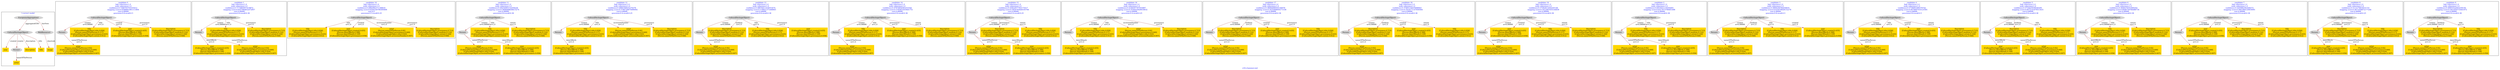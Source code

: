 digraph n0 {
fontcolor="blue"
remincross="true"
label="s16-s-hammer.xml"
subgraph cluster_0 {
label="1-correct model"
n2[style="filled",color="white",fillcolor="lightgray",label="CulturalHeritageObject1"];
n3[shape="plaintext",style="filled",fillcolor="gold",label="year"];
n4[style="filled",color="white",fillcolor="lightgray",label="Person1"];
n5[shape="plaintext",style="filled",fillcolor="gold",label="description"];
n6[shape="plaintext",style="filled",fillcolor="gold",label="title"];
n7[shape="plaintext",style="filled",fillcolor="gold",label="artist"];
n8[style="filled",color="white",fillcolor="lightgray",label="EuropeanaAggregation1"];
n9[style="filled",color="white",fillcolor="lightgray",label="WebResource1"];
n10[shape="plaintext",style="filled",fillcolor="gold",label="image"];
}
subgraph cluster_1 {
label="candidate 0\nlink coherence:1.0\nnode coherence:1.0\nconfidence:0.7266705703335412\nmapping score:0.6588901901111804\ncost:4.99999\n-precision:0.8-recall:0.5"
n12[style="filled",color="white",fillcolor="lightgray",label="CulturalHeritageObject1"];
n13[style="filled",color="white",fillcolor="lightgray",label="Person1"];
n14[shape="plaintext",style="filled",fillcolor="gold",label="title\n[CulturalHeritageObject,title,0.836]\n[Person,nameOfThePerson,0.117]\n[CulturalHeritageObject,provenance,0.035]\n[CulturalHeritageObject,extent,0.012]"];
n15[shape="plaintext",style="filled",fillcolor="gold",label="year\n[CulturalHeritageObject,created,0.435]\n[Person,dateOfBirth,0.398]\n[Person,dateOfDeath,0.109]\n[CulturalHeritageObject,provenance,0.058]"];
n16[shape="plaintext",style="filled",fillcolor="gold",label="artist\n[Person,nameOfThePerson,0.92]\n[CulturalHeritageObject,provenance,0.049]\n[CulturalHeritageObject,title,0.024]\n[CulturalHeritageObject,accessionNumber,0.007]"];
n17[shape="plaintext",style="filled",fillcolor="gold",label="description\n[CulturalHeritageObject,provenance,0.715]\n[CulturalHeritageObject,medium,0.132]\n[CulturalHeritageObject,extent,0.104]\n[Person,nameOfThePerson,0.048]"];
}
subgraph cluster_2 {
label="candidate 1\nlink coherence:1.0\nnode coherence:1.0\nconfidence:0.7173893957418872\nmapping score:0.6557964652472957\ncost:4.99999\n-precision:0.6-recall:0.38"
n19[style="filled",color="white",fillcolor="lightgray",label="CulturalHeritageObject1"];
n20[style="filled",color="white",fillcolor="lightgray",label="Person1"];
n21[shape="plaintext",style="filled",fillcolor="gold",label="year\n[CulturalHeritageObject,created,0.435]\n[Person,dateOfBirth,0.398]\n[Person,dateOfDeath,0.109]\n[CulturalHeritageObject,provenance,0.058]"];
n22[shape="plaintext",style="filled",fillcolor="gold",label="title\n[CulturalHeritageObject,title,0.836]\n[Person,nameOfThePerson,0.117]\n[CulturalHeritageObject,provenance,0.035]\n[CulturalHeritageObject,extent,0.012]"];
n23[shape="plaintext",style="filled",fillcolor="gold",label="artist\n[Person,nameOfThePerson,0.92]\n[CulturalHeritageObject,provenance,0.049]\n[CulturalHeritageObject,title,0.024]\n[CulturalHeritageObject,accessionNumber,0.007]"];
n24[shape="plaintext",style="filled",fillcolor="gold",label="description\n[CulturalHeritageObject,provenance,0.715]\n[CulturalHeritageObject,medium,0.132]\n[CulturalHeritageObject,extent,0.104]\n[Person,nameOfThePerson,0.048]"];
}
subgraph cluster_3 {
label="candidate 10\nlink coherence:1.0\nnode coherence:1.0\nconfidence:0.4982992371186816\nmapping score:0.6244330790395606\ncost:4.0\n-precision:0.5-recall:0.25"
n26[style="filled",color="white",fillcolor="lightgray",label="CulturalHeritageObject1"];
n27[shape="plaintext",style="filled",fillcolor="gold",label="title\n[CulturalHeritageObject,title,0.836]\n[Person,nameOfThePerson,0.117]\n[CulturalHeritageObject,provenance,0.035]\n[CulturalHeritageObject,extent,0.012]"];
n28[shape="plaintext",style="filled",fillcolor="gold",label="year\n[CulturalHeritageObject,created,0.435]\n[Person,dateOfBirth,0.398]\n[Person,dateOfDeath,0.109]\n[CulturalHeritageObject,provenance,0.058]"];
n29[shape="plaintext",style="filled",fillcolor="gold",label="artist\n[Person,nameOfThePerson,0.92]\n[CulturalHeritageObject,provenance,0.049]\n[CulturalHeritageObject,title,0.024]\n[CulturalHeritageObject,accessionNumber,0.007]"];
n30[shape="plaintext",style="filled",fillcolor="gold",label="description\n[CulturalHeritageObject,provenance,0.715]\n[CulturalHeritageObject,medium,0.132]\n[CulturalHeritageObject,extent,0.104]\n[Person,nameOfThePerson,0.048]"];
}
subgraph cluster_4 {
label="candidate 11\nlink coherence:1.0\nnode coherence:1.0\nconfidence:0.49254065152458226\nmapping score:0.5808468838415274\ncost:4.99999\n-precision:0.6-recall:0.38"
n32[style="filled",color="white",fillcolor="lightgray",label="CulturalHeritageObject1"];
n33[style="filled",color="white",fillcolor="lightgray",label="Person1"];
n34[shape="plaintext",style="filled",fillcolor="gold",label="title\n[CulturalHeritageObject,title,0.836]\n[Person,nameOfThePerson,0.117]\n[CulturalHeritageObject,provenance,0.035]\n[CulturalHeritageObject,extent,0.012]"];
n35[shape="plaintext",style="filled",fillcolor="gold",label="artist\n[Person,nameOfThePerson,0.92]\n[CulturalHeritageObject,provenance,0.049]\n[CulturalHeritageObject,title,0.024]\n[CulturalHeritageObject,accessionNumber,0.007]"];
n36[shape="plaintext",style="filled",fillcolor="gold",label="year\n[CulturalHeritageObject,created,0.435]\n[Person,dateOfBirth,0.398]\n[Person,dateOfDeath,0.109]\n[CulturalHeritageObject,provenance,0.058]"];
n37[shape="plaintext",style="filled",fillcolor="gold",label="description\n[CulturalHeritageObject,provenance,0.715]\n[CulturalHeritageObject,medium,0.132]\n[CulturalHeritageObject,extent,0.104]\n[Person,nameOfThePerson,0.048]"];
}
subgraph cluster_5 {
label="candidate 12\nlink coherence:1.0\nnode coherence:1.0\nconfidence:0.4890180625270276\nmapping score:0.5796726875090092\ncost:4.99999\n-precision:0.4-recall:0.25"
n39[style="filled",color="white",fillcolor="lightgray",label="CulturalHeritageObject1"];
n40[style="filled",color="white",fillcolor="lightgray",label="Person1"];
n41[shape="plaintext",style="filled",fillcolor="gold",label="year\n[CulturalHeritageObject,created,0.435]\n[Person,dateOfBirth,0.398]\n[Person,dateOfDeath,0.109]\n[CulturalHeritageObject,provenance,0.058]"];
n42[shape="plaintext",style="filled",fillcolor="gold",label="title\n[CulturalHeritageObject,title,0.836]\n[Person,nameOfThePerson,0.117]\n[CulturalHeritageObject,provenance,0.035]\n[CulturalHeritageObject,extent,0.012]"];
n43[shape="plaintext",style="filled",fillcolor="gold",label="artist\n[Person,nameOfThePerson,0.92]\n[CulturalHeritageObject,provenance,0.049]\n[CulturalHeritageObject,title,0.024]\n[CulturalHeritageObject,accessionNumber,0.007]"];
n44[shape="plaintext",style="filled",fillcolor="gold",label="description\n[CulturalHeritageObject,provenance,0.715]\n[CulturalHeritageObject,medium,0.132]\n[CulturalHeritageObject,extent,0.104]\n[Person,nameOfThePerson,0.048]"];
}
subgraph cluster_6 {
label="candidate 13\nlink coherence:1.0\nnode coherence:1.0\nconfidence:0.48676411434053474\nmapping score:0.578921371446845\ncost:4.99999\n-precision:0.6-recall:0.38"
n46[style="filled",color="white",fillcolor="lightgray",label="CulturalHeritageObject1"];
n47[style="filled",color="white",fillcolor="lightgray",label="Person1"];
n48[shape="plaintext",style="filled",fillcolor="gold",label="description\n[CulturalHeritageObject,provenance,0.715]\n[CulturalHeritageObject,medium,0.132]\n[CulturalHeritageObject,extent,0.104]\n[Person,nameOfThePerson,0.048]"];
n49[shape="plaintext",style="filled",fillcolor="gold",label="title\n[CulturalHeritageObject,title,0.836]\n[Person,nameOfThePerson,0.117]\n[CulturalHeritageObject,provenance,0.035]\n[CulturalHeritageObject,extent,0.012]"];
n50[shape="plaintext",style="filled",fillcolor="gold",label="artist\n[Person,nameOfThePerson,0.92]\n[CulturalHeritageObject,provenance,0.049]\n[CulturalHeritageObject,title,0.024]\n[CulturalHeritageObject,accessionNumber,0.007]"];
n51[shape="plaintext",style="filled",fillcolor="gold",label="year\n[CulturalHeritageObject,created,0.435]\n[Person,dateOfBirth,0.398]\n[Person,dateOfDeath,0.109]\n[CulturalHeritageObject,provenance,0.058]"];
}
subgraph cluster_7 {
label="candidate 14\nlink coherence:1.0\nnode coherence:1.0\nconfidence:0.47974954583252544\nmapping score:0.5765831819441751\ncost:4.99999\n-precision:0.6-recall:0.38"
n53[style="filled",color="white",fillcolor="lightgray",label="CulturalHeritageObject1"];
n54[style="filled",color="white",fillcolor="lightgray",label="Person1"];
n55[shape="plaintext",style="filled",fillcolor="gold",label="title\n[CulturalHeritageObject,title,0.836]\n[Person,nameOfThePerson,0.117]\n[CulturalHeritageObject,provenance,0.035]\n[CulturalHeritageObject,extent,0.012]"];
n56[shape="plaintext",style="filled",fillcolor="gold",label="artist\n[Person,nameOfThePerson,0.92]\n[CulturalHeritageObject,provenance,0.049]\n[CulturalHeritageObject,title,0.024]\n[CulturalHeritageObject,accessionNumber,0.007]"];
n57[shape="plaintext",style="filled",fillcolor="gold",label="year\n[CulturalHeritageObject,created,0.435]\n[Person,dateOfBirth,0.398]\n[Person,dateOfDeath,0.109]\n[CulturalHeritageObject,provenance,0.058]"];
n58[shape="plaintext",style="filled",fillcolor="gold",label="description\n[CulturalHeritageObject,provenance,0.715]\n[CulturalHeritageObject,medium,0.132]\n[CulturalHeritageObject,extent,0.104]\n[Person,nameOfThePerson,0.048]"];
}
subgraph cluster_8 {
label="candidate 15\nlink coherence:1.0\nnode coherence:1.0\nconfidence:0.43922977783173517\nmapping score:0.5630765926105784\ncost:4.99999\n-precision:0.4-recall:0.25"
n60[style="filled",color="white",fillcolor="lightgray",label="CulturalHeritageObject1"];
n61[style="filled",color="white",fillcolor="lightgray",label="Person1"];
n62[shape="plaintext",style="filled",fillcolor="gold",label="artist\n[Person,nameOfThePerson,0.92]\n[CulturalHeritageObject,provenance,0.049]\n[CulturalHeritageObject,title,0.024]\n[CulturalHeritageObject,accessionNumber,0.007]"];
n63[shape="plaintext",style="filled",fillcolor="gold",label="description\n[CulturalHeritageObject,provenance,0.715]\n[CulturalHeritageObject,medium,0.132]\n[CulturalHeritageObject,extent,0.104]\n[Person,nameOfThePerson,0.048]"];
n64[shape="plaintext",style="filled",fillcolor="gold",label="year\n[CulturalHeritageObject,created,0.435]\n[Person,dateOfBirth,0.398]\n[Person,dateOfDeath,0.109]\n[CulturalHeritageObject,provenance,0.058]"];
n65[shape="plaintext",style="filled",fillcolor="gold",label="title\n[CulturalHeritageObject,title,0.836]\n[Person,nameOfThePerson,0.117]\n[CulturalHeritageObject,provenance,0.035]\n[CulturalHeritageObject,extent,0.012]"];
}
subgraph cluster_9 {
label="candidate 16\nlink coherence:1.0\nnode coherence:1.0\nconfidence:0.4169307787055897\nmapping score:0.5556435929018632\ncost:4.99999\n-precision:0.4-recall:0.25"
n67[style="filled",color="white",fillcolor="lightgray",label="CulturalHeritageObject1"];
n68[style="filled",color="white",fillcolor="lightgray",label="Person1"];
n69[shape="plaintext",style="filled",fillcolor="gold",label="title\n[CulturalHeritageObject,title,0.836]\n[Person,nameOfThePerson,0.117]\n[CulturalHeritageObject,provenance,0.035]\n[CulturalHeritageObject,extent,0.012]"];
n70[shape="plaintext",style="filled",fillcolor="gold",label="artist\n[Person,nameOfThePerson,0.92]\n[CulturalHeritageObject,provenance,0.049]\n[CulturalHeritageObject,title,0.024]\n[CulturalHeritageObject,accessionNumber,0.007]"];
n71[shape="plaintext",style="filled",fillcolor="gold",label="description\n[CulturalHeritageObject,provenance,0.715]\n[CulturalHeritageObject,medium,0.132]\n[CulturalHeritageObject,extent,0.104]\n[Person,nameOfThePerson,0.048]"];
n72[shape="plaintext",style="filled",fillcolor="gold",label="year\n[CulturalHeritageObject,created,0.435]\n[Person,dateOfBirth,0.398]\n[Person,dateOfDeath,0.109]\n[CulturalHeritageObject,provenance,0.058]"];
}
subgraph cluster_10 {
label="candidate 17\nlink coherence:1.0\nnode coherence:1.0\nconfidence:0.38064068505146076\nmapping score:0.5435468950171536\ncost:4.99999\n-precision:0.6-recall:0.38"
n74[style="filled",color="white",fillcolor="lightgray",label="CulturalHeritageObject1"];
n75[style="filled",color="white",fillcolor="lightgray",label="Person1"];
n76[shape="plaintext",style="filled",fillcolor="gold",label="description\n[CulturalHeritageObject,provenance,0.715]\n[CulturalHeritageObject,medium,0.132]\n[CulturalHeritageObject,extent,0.104]\n[Person,nameOfThePerson,0.048]"];
n77[shape="plaintext",style="filled",fillcolor="gold",label="year\n[CulturalHeritageObject,created,0.435]\n[Person,dateOfBirth,0.398]\n[Person,dateOfDeath,0.109]\n[CulturalHeritageObject,provenance,0.058]"];
n78[shape="plaintext",style="filled",fillcolor="gold",label="artist\n[Person,nameOfThePerson,0.92]\n[CulturalHeritageObject,provenance,0.049]\n[CulturalHeritageObject,title,0.024]\n[CulturalHeritageObject,accessionNumber,0.007]"];
n79[shape="plaintext",style="filled",fillcolor="gold",label="title\n[CulturalHeritageObject,title,0.836]\n[Person,nameOfThePerson,0.117]\n[CulturalHeritageObject,provenance,0.035]\n[CulturalHeritageObject,extent,0.012]"];
}
subgraph cluster_11 {
label="candidate 18\nlink coherence:1.0\nnode coherence:1.0\nconfidence:0.37485134435696943\nmapping score:0.5416171147856564\ncost:4.99999\n-precision:0.6-recall:0.38"
n81[style="filled",color="white",fillcolor="lightgray",label="CulturalHeritageObject1"];
n82[style="filled",color="white",fillcolor="lightgray",label="Person1"];
n83[shape="plaintext",style="filled",fillcolor="gold",label="description\n[CulturalHeritageObject,provenance,0.715]\n[CulturalHeritageObject,medium,0.132]\n[CulturalHeritageObject,extent,0.104]\n[Person,nameOfThePerson,0.048]"];
n84[shape="plaintext",style="filled",fillcolor="gold",label="year\n[CulturalHeritageObject,created,0.435]\n[Person,dateOfBirth,0.398]\n[Person,dateOfDeath,0.109]\n[CulturalHeritageObject,provenance,0.058]"];
n85[shape="plaintext",style="filled",fillcolor="gold",label="artist\n[Person,nameOfThePerson,0.92]\n[CulturalHeritageObject,provenance,0.049]\n[CulturalHeritageObject,title,0.024]\n[CulturalHeritageObject,accessionNumber,0.007]"];
n86[shape="plaintext",style="filled",fillcolor="gold",label="title\n[CulturalHeritageObject,title,0.836]\n[Person,nameOfThePerson,0.117]\n[CulturalHeritageObject,provenance,0.035]\n[CulturalHeritageObject,extent,0.012]"];
}
subgraph cluster_12 {
label="candidate 19\nlink coherence:1.0\nnode coherence:1.0\nconfidence:0.37362611654345146\nmapping score:0.5412087055144839\ncost:4.99999\n-precision:0.6-recall:0.38"
n88[style="filled",color="white",fillcolor="lightgray",label="CulturalHeritageObject1"];
n89[style="filled",color="white",fillcolor="lightgray",label="Person1"];
n90[shape="plaintext",style="filled",fillcolor="gold",label="year\n[CulturalHeritageObject,created,0.435]\n[Person,dateOfBirth,0.398]\n[Person,dateOfDeath,0.109]\n[CulturalHeritageObject,provenance,0.058]"];
n91[shape="plaintext",style="filled",fillcolor="gold",label="artist\n[Person,nameOfThePerson,0.92]\n[CulturalHeritageObject,provenance,0.049]\n[CulturalHeritageObject,title,0.024]\n[CulturalHeritageObject,accessionNumber,0.007]"];
n92[shape="plaintext",style="filled",fillcolor="gold",label="title\n[CulturalHeritageObject,title,0.836]\n[Person,nameOfThePerson,0.117]\n[CulturalHeritageObject,provenance,0.035]\n[CulturalHeritageObject,extent,0.012]"];
n93[shape="plaintext",style="filled",fillcolor="gold",label="description\n[CulturalHeritageObject,provenance,0.715]\n[CulturalHeritageObject,medium,0.132]\n[CulturalHeritageObject,extent,0.104]\n[Person,nameOfThePerson,0.048]"];
}
subgraph cluster_13 {
label="candidate 2\nlink coherence:1.0\nnode coherence:1.0\nconfidence:0.6453021119204493\nmapping score:0.6317673706401498\ncost:4.99999\n-precision:0.6-recall:0.38"
n95[style="filled",color="white",fillcolor="lightgray",label="CulturalHeritageObject1"];
n96[style="filled",color="white",fillcolor="lightgray",label="Person1"];
n97[shape="plaintext",style="filled",fillcolor="gold",label="title\n[CulturalHeritageObject,title,0.836]\n[Person,nameOfThePerson,0.117]\n[CulturalHeritageObject,provenance,0.035]\n[CulturalHeritageObject,extent,0.012]"];
n98[shape="plaintext",style="filled",fillcolor="gold",label="artist\n[Person,nameOfThePerson,0.92]\n[CulturalHeritageObject,provenance,0.049]\n[CulturalHeritageObject,title,0.024]\n[CulturalHeritageObject,accessionNumber,0.007]"];
n99[shape="plaintext",style="filled",fillcolor="gold",label="description\n[CulturalHeritageObject,provenance,0.715]\n[CulturalHeritageObject,medium,0.132]\n[CulturalHeritageObject,extent,0.104]\n[Person,nameOfThePerson,0.048]"];
n100[shape="plaintext",style="filled",fillcolor="gold",label="year\n[CulturalHeritageObject,created,0.435]\n[Person,dateOfBirth,0.398]\n[Person,dateOfDeath,0.109]\n[CulturalHeritageObject,provenance,0.058]"];
}
subgraph cluster_14 {
label="candidate 3\nlink coherence:1.0\nnode coherence:1.0\nconfidence:0.5809236784456835\nmapping score:0.6103078928152278\ncost:4.99999\n-precision:0.8-recall:0.5"
n102[style="filled",color="white",fillcolor="lightgray",label="CulturalHeritageObject1"];
n103[style="filled",color="white",fillcolor="lightgray",label="Person1"];
n104[shape="plaintext",style="filled",fillcolor="gold",label="description\n[CulturalHeritageObject,provenance,0.715]\n[CulturalHeritageObject,medium,0.132]\n[CulturalHeritageObject,extent,0.104]\n[Person,nameOfThePerson,0.048]"];
n105[shape="plaintext",style="filled",fillcolor="gold",label="title\n[CulturalHeritageObject,title,0.836]\n[Person,nameOfThePerson,0.117]\n[CulturalHeritageObject,provenance,0.035]\n[CulturalHeritageObject,extent,0.012]"];
n106[shape="plaintext",style="filled",fillcolor="gold",label="year\n[CulturalHeritageObject,created,0.435]\n[Person,dateOfBirth,0.398]\n[Person,dateOfDeath,0.109]\n[CulturalHeritageObject,provenance,0.058]"];
n107[shape="plaintext",style="filled",fillcolor="gold",label="artist\n[Person,nameOfThePerson,0.92]\n[CulturalHeritageObject,provenance,0.049]\n[CulturalHeritageObject,title,0.024]\n[CulturalHeritageObject,accessionNumber,0.007]"];
}
subgraph cluster_15 {
label="candidate 4\nlink coherence:1.0\nnode coherence:1.0\nconfidence:0.5739091099376742\nmapping score:0.6079697033125581\ncost:4.99999\n-precision:0.8-recall:0.5"
n109[style="filled",color="white",fillcolor="lightgray",label="CulturalHeritageObject1"];
n110[style="filled",color="white",fillcolor="lightgray",label="Person1"];
n111[shape="plaintext",style="filled",fillcolor="gold",label="title\n[CulturalHeritageObject,title,0.836]\n[Person,nameOfThePerson,0.117]\n[CulturalHeritageObject,provenance,0.035]\n[CulturalHeritageObject,extent,0.012]"];
n112[shape="plaintext",style="filled",fillcolor="gold",label="year\n[CulturalHeritageObject,created,0.435]\n[Person,dateOfBirth,0.398]\n[Person,dateOfDeath,0.109]\n[CulturalHeritageObject,provenance,0.058]"];
n113[shape="plaintext",style="filled",fillcolor="gold",label="artist\n[Person,nameOfThePerson,0.92]\n[CulturalHeritageObject,provenance,0.049]\n[CulturalHeritageObject,title,0.024]\n[CulturalHeritageObject,accessionNumber,0.007]"];
n114[shape="plaintext",style="filled",fillcolor="gold",label="description\n[CulturalHeritageObject,provenance,0.715]\n[CulturalHeritageObject,medium,0.132]\n[CulturalHeritageObject,extent,0.104]\n[Person,nameOfThePerson,0.048]"];
}
subgraph cluster_16 {
label="candidate 5\nlink coherence:1.0\nnode coherence:1.0\nconfidence:0.5716425038540295\nmapping score:0.6072141679513431\ncost:4.99999\n-precision:0.6-recall:0.38"
n116[style="filled",color="white",fillcolor="lightgray",label="CulturalHeritageObject1"];
n117[style="filled",color="white",fillcolor="lightgray",label="Person1"];
n118[shape="plaintext",style="filled",fillcolor="gold",label="description\n[CulturalHeritageObject,provenance,0.715]\n[CulturalHeritageObject,medium,0.132]\n[CulturalHeritageObject,extent,0.104]\n[Person,nameOfThePerson,0.048]"];
n119[shape="plaintext",style="filled",fillcolor="gold",label="year\n[CulturalHeritageObject,created,0.435]\n[Person,dateOfBirth,0.398]\n[Person,dateOfDeath,0.109]\n[CulturalHeritageObject,provenance,0.058]"];
n120[shape="plaintext",style="filled",fillcolor="gold",label="title\n[CulturalHeritageObject,title,0.836]\n[Person,nameOfThePerson,0.117]\n[CulturalHeritageObject,provenance,0.035]\n[CulturalHeritageObject,extent,0.012]"];
n121[shape="plaintext",style="filled",fillcolor="gold",label="artist\n[Person,nameOfThePerson,0.92]\n[CulturalHeritageObject,provenance,0.049]\n[CulturalHeritageObject,title,0.024]\n[CulturalHeritageObject,accessionNumber,0.007]"];
}
subgraph cluster_17 {
label="candidate 6\nlink coherence:1.0\nnode coherence:1.0\nconfidence:0.5646279353460202\nmapping score:0.6048759784486734\ncost:4.99999\n-precision:0.6-recall:0.38"
n123[style="filled",color="white",fillcolor="lightgray",label="CulturalHeritageObject1"];
n124[style="filled",color="white",fillcolor="lightgray",label="Person1"];
n125[shape="plaintext",style="filled",fillcolor="gold",label="year\n[CulturalHeritageObject,created,0.435]\n[Person,dateOfBirth,0.398]\n[Person,dateOfDeath,0.109]\n[CulturalHeritageObject,provenance,0.058]"];
n126[shape="plaintext",style="filled",fillcolor="gold",label="title\n[CulturalHeritageObject,title,0.836]\n[Person,nameOfThePerson,0.117]\n[CulturalHeritageObject,provenance,0.035]\n[CulturalHeritageObject,extent,0.012]"];
n127[shape="plaintext",style="filled",fillcolor="gold",label="artist\n[Person,nameOfThePerson,0.92]\n[CulturalHeritageObject,provenance,0.049]\n[CulturalHeritageObject,title,0.024]\n[CulturalHeritageObject,accessionNumber,0.007]"];
n128[shape="plaintext",style="filled",fillcolor="gold",label="description\n[CulturalHeritageObject,provenance,0.715]\n[CulturalHeritageObject,medium,0.132]\n[CulturalHeritageObject,extent,0.104]\n[Person,nameOfThePerson,0.048]"];
}
subgraph cluster_18 {
label="candidate 7\nlink coherence:1.0\nnode coherence:1.0\nconfidence:0.5205982362448272\nmapping score:0.5901994120816091\ncost:4.99999\n-precision:0.6-recall:0.38"
n130[style="filled",color="white",fillcolor="lightgray",label="CulturalHeritageObject1"];
n131[style="filled",color="white",fillcolor="lightgray",label="Person1"];
n132[shape="plaintext",style="filled",fillcolor="gold",label="year\n[CulturalHeritageObject,created,0.435]\n[Person,dateOfBirth,0.398]\n[Person,dateOfDeath,0.109]\n[CulturalHeritageObject,provenance,0.058]"];
n133[shape="plaintext",style="filled",fillcolor="gold",label="artist\n[Person,nameOfThePerson,0.92]\n[CulturalHeritageObject,provenance,0.049]\n[CulturalHeritageObject,title,0.024]\n[CulturalHeritageObject,accessionNumber,0.007]"];
n134[shape="plaintext",style="filled",fillcolor="gold",label="description\n[CulturalHeritageObject,provenance,0.715]\n[CulturalHeritageObject,medium,0.132]\n[CulturalHeritageObject,extent,0.104]\n[Person,nameOfThePerson,0.048]"];
n135[shape="plaintext",style="filled",fillcolor="gold",label="title\n[CulturalHeritageObject,title,0.836]\n[Person,nameOfThePerson,0.117]\n[CulturalHeritageObject,provenance,0.035]\n[CulturalHeritageObject,extent,0.012]"];
}
subgraph cluster_19 {
label="candidate 8\nlink coherence:1.0\nnode coherence:1.0\nconfidence:0.5113170616531731\nmapping score:0.5871056872177244\ncost:4.99999\n-precision:0.4-recall:0.25"
n137[style="filled",color="white",fillcolor="lightgray",label="CulturalHeritageObject1"];
n138[style="filled",color="white",fillcolor="lightgray",label="Person1"];
n139[shape="plaintext",style="filled",fillcolor="gold",label="year\n[CulturalHeritageObject,created,0.435]\n[Person,dateOfBirth,0.398]\n[Person,dateOfDeath,0.109]\n[CulturalHeritageObject,provenance,0.058]"];
n140[shape="plaintext",style="filled",fillcolor="gold",label="artist\n[Person,nameOfThePerson,0.92]\n[CulturalHeritageObject,provenance,0.049]\n[CulturalHeritageObject,title,0.024]\n[CulturalHeritageObject,accessionNumber,0.007]"];
n141[shape="plaintext",style="filled",fillcolor="gold",label="description\n[CulturalHeritageObject,provenance,0.715]\n[CulturalHeritageObject,medium,0.132]\n[CulturalHeritageObject,extent,0.104]\n[Person,nameOfThePerson,0.048]"];
n142[shape="plaintext",style="filled",fillcolor="gold",label="title\n[CulturalHeritageObject,title,0.836]\n[Person,nameOfThePerson,0.117]\n[CulturalHeritageObject,provenance,0.035]\n[CulturalHeritageObject,extent,0.012]"];
}
subgraph cluster_20 {
label="candidate 9\nlink coherence:1.0\nnode coherence:1.0\nconfidence:0.49955522003259156\nmapping score:0.5831850733441972\ncost:4.99999\n-precision:0.6-recall:0.38"
n144[style="filled",color="white",fillcolor="lightgray",label="CulturalHeritageObject1"];
n145[style="filled",color="white",fillcolor="lightgray",label="Person1"];
n146[shape="plaintext",style="filled",fillcolor="gold",label="description\n[CulturalHeritageObject,provenance,0.715]\n[CulturalHeritageObject,medium,0.132]\n[CulturalHeritageObject,extent,0.104]\n[Person,nameOfThePerson,0.048]"];
n147[shape="plaintext",style="filled",fillcolor="gold",label="title\n[CulturalHeritageObject,title,0.836]\n[Person,nameOfThePerson,0.117]\n[CulturalHeritageObject,provenance,0.035]\n[CulturalHeritageObject,extent,0.012]"];
n148[shape="plaintext",style="filled",fillcolor="gold",label="artist\n[Person,nameOfThePerson,0.92]\n[CulturalHeritageObject,provenance,0.049]\n[CulturalHeritageObject,title,0.024]\n[CulturalHeritageObject,accessionNumber,0.007]"];
n149[shape="plaintext",style="filled",fillcolor="gold",label="year\n[CulturalHeritageObject,created,0.435]\n[Person,dateOfBirth,0.398]\n[Person,dateOfDeath,0.109]\n[CulturalHeritageObject,provenance,0.058]"];
}
n2 -> n3[color="brown",fontcolor="black",label="created"]
n2 -> n4[color="brown",fontcolor="black",label="creator"]
n2 -> n5[color="brown",fontcolor="black",label="description"]
n2 -> n6[color="brown",fontcolor="black",label="title"]
n4 -> n7[color="brown",fontcolor="black",label="nameOfThePerson"]
n8 -> n2[color="brown",fontcolor="black",label="aggregatedCHO"]
n8 -> n9[color="brown",fontcolor="black",label="hasView"]
n9 -> n10[color="brown",fontcolor="black",label="classLink"]
n12 -> n13[color="brown",fontcolor="black",label="creator\nw=0.99999"]
n12 -> n14[color="brown",fontcolor="black",label="title\nw=1.0"]
n12 -> n15[color="brown",fontcolor="black",label="created\nw=1.0"]
n13 -> n16[color="brown",fontcolor="black",label="nameOfThePerson\nw=1.0"]
n12 -> n17[color="brown",fontcolor="black",label="provenance\nw=1.0"]
n19 -> n20[color="brown",fontcolor="black",label="creator\nw=0.99999"]
n20 -> n21[color="brown",fontcolor="black",label="dateOfBirth\nw=1.0"]
n19 -> n22[color="brown",fontcolor="black",label="title\nw=1.0"]
n20 -> n23[color="brown",fontcolor="black",label="nameOfThePerson\nw=1.0"]
n19 -> n24[color="brown",fontcolor="black",label="provenance\nw=1.0"]
n26 -> n27[color="brown",fontcolor="black",label="title\nw=1.0"]
n26 -> n28[color="brown",fontcolor="black",label="created\nw=1.0"]
n26 -> n29[color="brown",fontcolor="black",label="accessionNumber\nw=1.0"]
n26 -> n30[color="brown",fontcolor="black",label="provenance\nw=1.0"]
n32 -> n33[color="brown",fontcolor="black",label="creator\nw=0.99999"]
n32 -> n34[color="brown",fontcolor="black",label="title\nw=1.0"]
n33 -> n35[color="brown",fontcolor="black",label="nameOfThePerson\nw=1.0"]
n33 -> n36[color="brown",fontcolor="black",label="dateOfDeath\nw=1.0"]
n32 -> n37[color="brown",fontcolor="black",label="extent\nw=1.0"]
n39 -> n40[color="brown",fontcolor="black",label="creator\nw=0.99999"]
n40 -> n41[color="brown",fontcolor="black",label="dateOfBirth\nw=1.0"]
n39 -> n42[color="brown",fontcolor="black",label="title\nw=1.0"]
n39 -> n43[color="brown",fontcolor="black",label="accessionNumber\nw=1.0"]
n39 -> n44[color="brown",fontcolor="black",label="provenance\nw=1.0"]
n46 -> n47[color="brown",fontcolor="black",label="creator\nw=0.99999"]
n46 -> n48[color="brown",fontcolor="black",label="medium\nw=1.0"]
n46 -> n49[color="brown",fontcolor="black",label="title\nw=1.0"]
n47 -> n50[color="brown",fontcolor="black",label="nameOfThePerson\nw=1.0"]
n46 -> n51[color="brown",fontcolor="black",label="provenance\nw=1.0"]
n53 -> n54[color="brown",fontcolor="black",label="creator\nw=0.99999"]
n53 -> n55[color="brown",fontcolor="black",label="title\nw=1.0"]
n54 -> n56[color="brown",fontcolor="black",label="nameOfThePerson\nw=1.0"]
n53 -> n57[color="brown",fontcolor="black",label="provenance\nw=1.0"]
n53 -> n58[color="brown",fontcolor="black",label="extent\nw=1.0"]
n60 -> n61[color="brown",fontcolor="black",label="creator\nw=0.99999"]
n61 -> n62[color="brown",fontcolor="black",label="nameOfThePerson\nw=1.0"]
n60 -> n63[color="brown",fontcolor="black",label="provenance\nw=1.0"]
n61 -> n64[color="brown",fontcolor="black",label="dateOfDeath\nw=1.0"]
n60 -> n65[color="brown",fontcolor="black",label="extent\nw=1.0"]
n67 -> n68[color="brown",fontcolor="black",label="creator\nw=0.99999"]
n67 -> n69[color="brown",fontcolor="black",label="title\nw=1.0"]
n67 -> n70[color="brown",fontcolor="black",label="accessionNumber\nw=1.0"]
n67 -> n71[color="brown",fontcolor="black",label="provenance\nw=1.0"]
n68 -> n72[color="brown",fontcolor="black",label="dateOfDeath\nw=1.0"]
n74 -> n75[color="brown",fontcolor="black",label="creator\nw=0.99999"]
n74 -> n76[color="brown",fontcolor="black",label="medium\nw=1.0"]
n74 -> n77[color="brown",fontcolor="black",label="created\nw=1.0"]
n75 -> n78[color="brown",fontcolor="black",label="nameOfThePerson\nw=1.0"]
n74 -> n79[color="brown",fontcolor="black",label="provenance\nw=1.0"]
n81 -> n82[color="brown",fontcolor="black",label="creator\nw=0.99999"]
n81 -> n83[color="brown",fontcolor="black",label="medium\nw=1.0"]
n81 -> n84[color="brown",fontcolor="black",label="created\nw=1.0"]
n82 -> n85[color="brown",fontcolor="black",label="nameOfThePerson\nw=1.0"]
n81 -> n86[color="brown",fontcolor="black",label="extent\nw=1.0"]
n88 -> n89[color="brown",fontcolor="black",label="creator\nw=0.99999"]
n88 -> n90[color="brown",fontcolor="black",label="created\nw=1.0"]
n89 -> n91[color="brown",fontcolor="black",label="nameOfThePerson\nw=1.0"]
n88 -> n92[color="brown",fontcolor="black",label="provenance\nw=1.0"]
n88 -> n93[color="brown",fontcolor="black",label="extent\nw=1.0"]
n95 -> n96[color="brown",fontcolor="black",label="creator\nw=0.99999"]
n95 -> n97[color="brown",fontcolor="black",label="title\nw=1.0"]
n96 -> n98[color="brown",fontcolor="black",label="nameOfThePerson\nw=1.0"]
n95 -> n99[color="brown",fontcolor="black",label="provenance\nw=1.0"]
n96 -> n100[color="brown",fontcolor="black",label="dateOfDeath\nw=1.0"]
n102 -> n103[color="brown",fontcolor="black",label="creator\nw=0.99999"]
n102 -> n104[color="brown",fontcolor="black",label="medium\nw=1.0"]
n102 -> n105[color="brown",fontcolor="black",label="title\nw=1.0"]
n102 -> n106[color="brown",fontcolor="black",label="created\nw=1.0"]
n103 -> n107[color="brown",fontcolor="black",label="nameOfThePerson\nw=1.0"]
n109 -> n110[color="brown",fontcolor="black",label="creator\nw=0.99999"]
n109 -> n111[color="brown",fontcolor="black",label="title\nw=1.0"]
n109 -> n112[color="brown",fontcolor="black",label="created\nw=1.0"]
n110 -> n113[color="brown",fontcolor="black",label="nameOfThePerson\nw=1.0"]
n109 -> n114[color="brown",fontcolor="black",label="extent\nw=1.0"]
n116 -> n117[color="brown",fontcolor="black",label="creator\nw=0.99999"]
n116 -> n118[color="brown",fontcolor="black",label="medium\nw=1.0"]
n117 -> n119[color="brown",fontcolor="black",label="dateOfBirth\nw=1.0"]
n116 -> n120[color="brown",fontcolor="black",label="title\nw=1.0"]
n117 -> n121[color="brown",fontcolor="black",label="nameOfThePerson\nw=1.0"]
n123 -> n124[color="brown",fontcolor="black",label="creator\nw=0.99999"]
n124 -> n125[color="brown",fontcolor="black",label="dateOfBirth\nw=1.0"]
n123 -> n126[color="brown",fontcolor="black",label="title\nw=1.0"]
n124 -> n127[color="brown",fontcolor="black",label="nameOfThePerson\nw=1.0"]
n123 -> n128[color="brown",fontcolor="black",label="extent\nw=1.0"]
n130 -> n131[color="brown",fontcolor="black",label="creator\nw=0.99999"]
n130 -> n132[color="brown",fontcolor="black",label="created\nw=1.0"]
n131 -> n133[color="brown",fontcolor="black",label="nameOfThePerson\nw=1.0"]
n130 -> n134[color="brown",fontcolor="black",label="provenance\nw=1.0"]
n130 -> n135[color="brown",fontcolor="black",label="extent\nw=1.0"]
n137 -> n138[color="brown",fontcolor="black",label="creator\nw=0.99999"]
n138 -> n139[color="brown",fontcolor="black",label="dateOfBirth\nw=1.0"]
n138 -> n140[color="brown",fontcolor="black",label="nameOfThePerson\nw=1.0"]
n137 -> n141[color="brown",fontcolor="black",label="provenance\nw=1.0"]
n137 -> n142[color="brown",fontcolor="black",label="extent\nw=1.0"]
n144 -> n145[color="brown",fontcolor="black",label="creator\nw=0.99999"]
n144 -> n146[color="brown",fontcolor="black",label="medium\nw=1.0"]
n144 -> n147[color="brown",fontcolor="black",label="title\nw=1.0"]
n145 -> n148[color="brown",fontcolor="black",label="nameOfThePerson\nw=1.0"]
n145 -> n149[color="brown",fontcolor="black",label="dateOfDeath\nw=1.0"]
}
